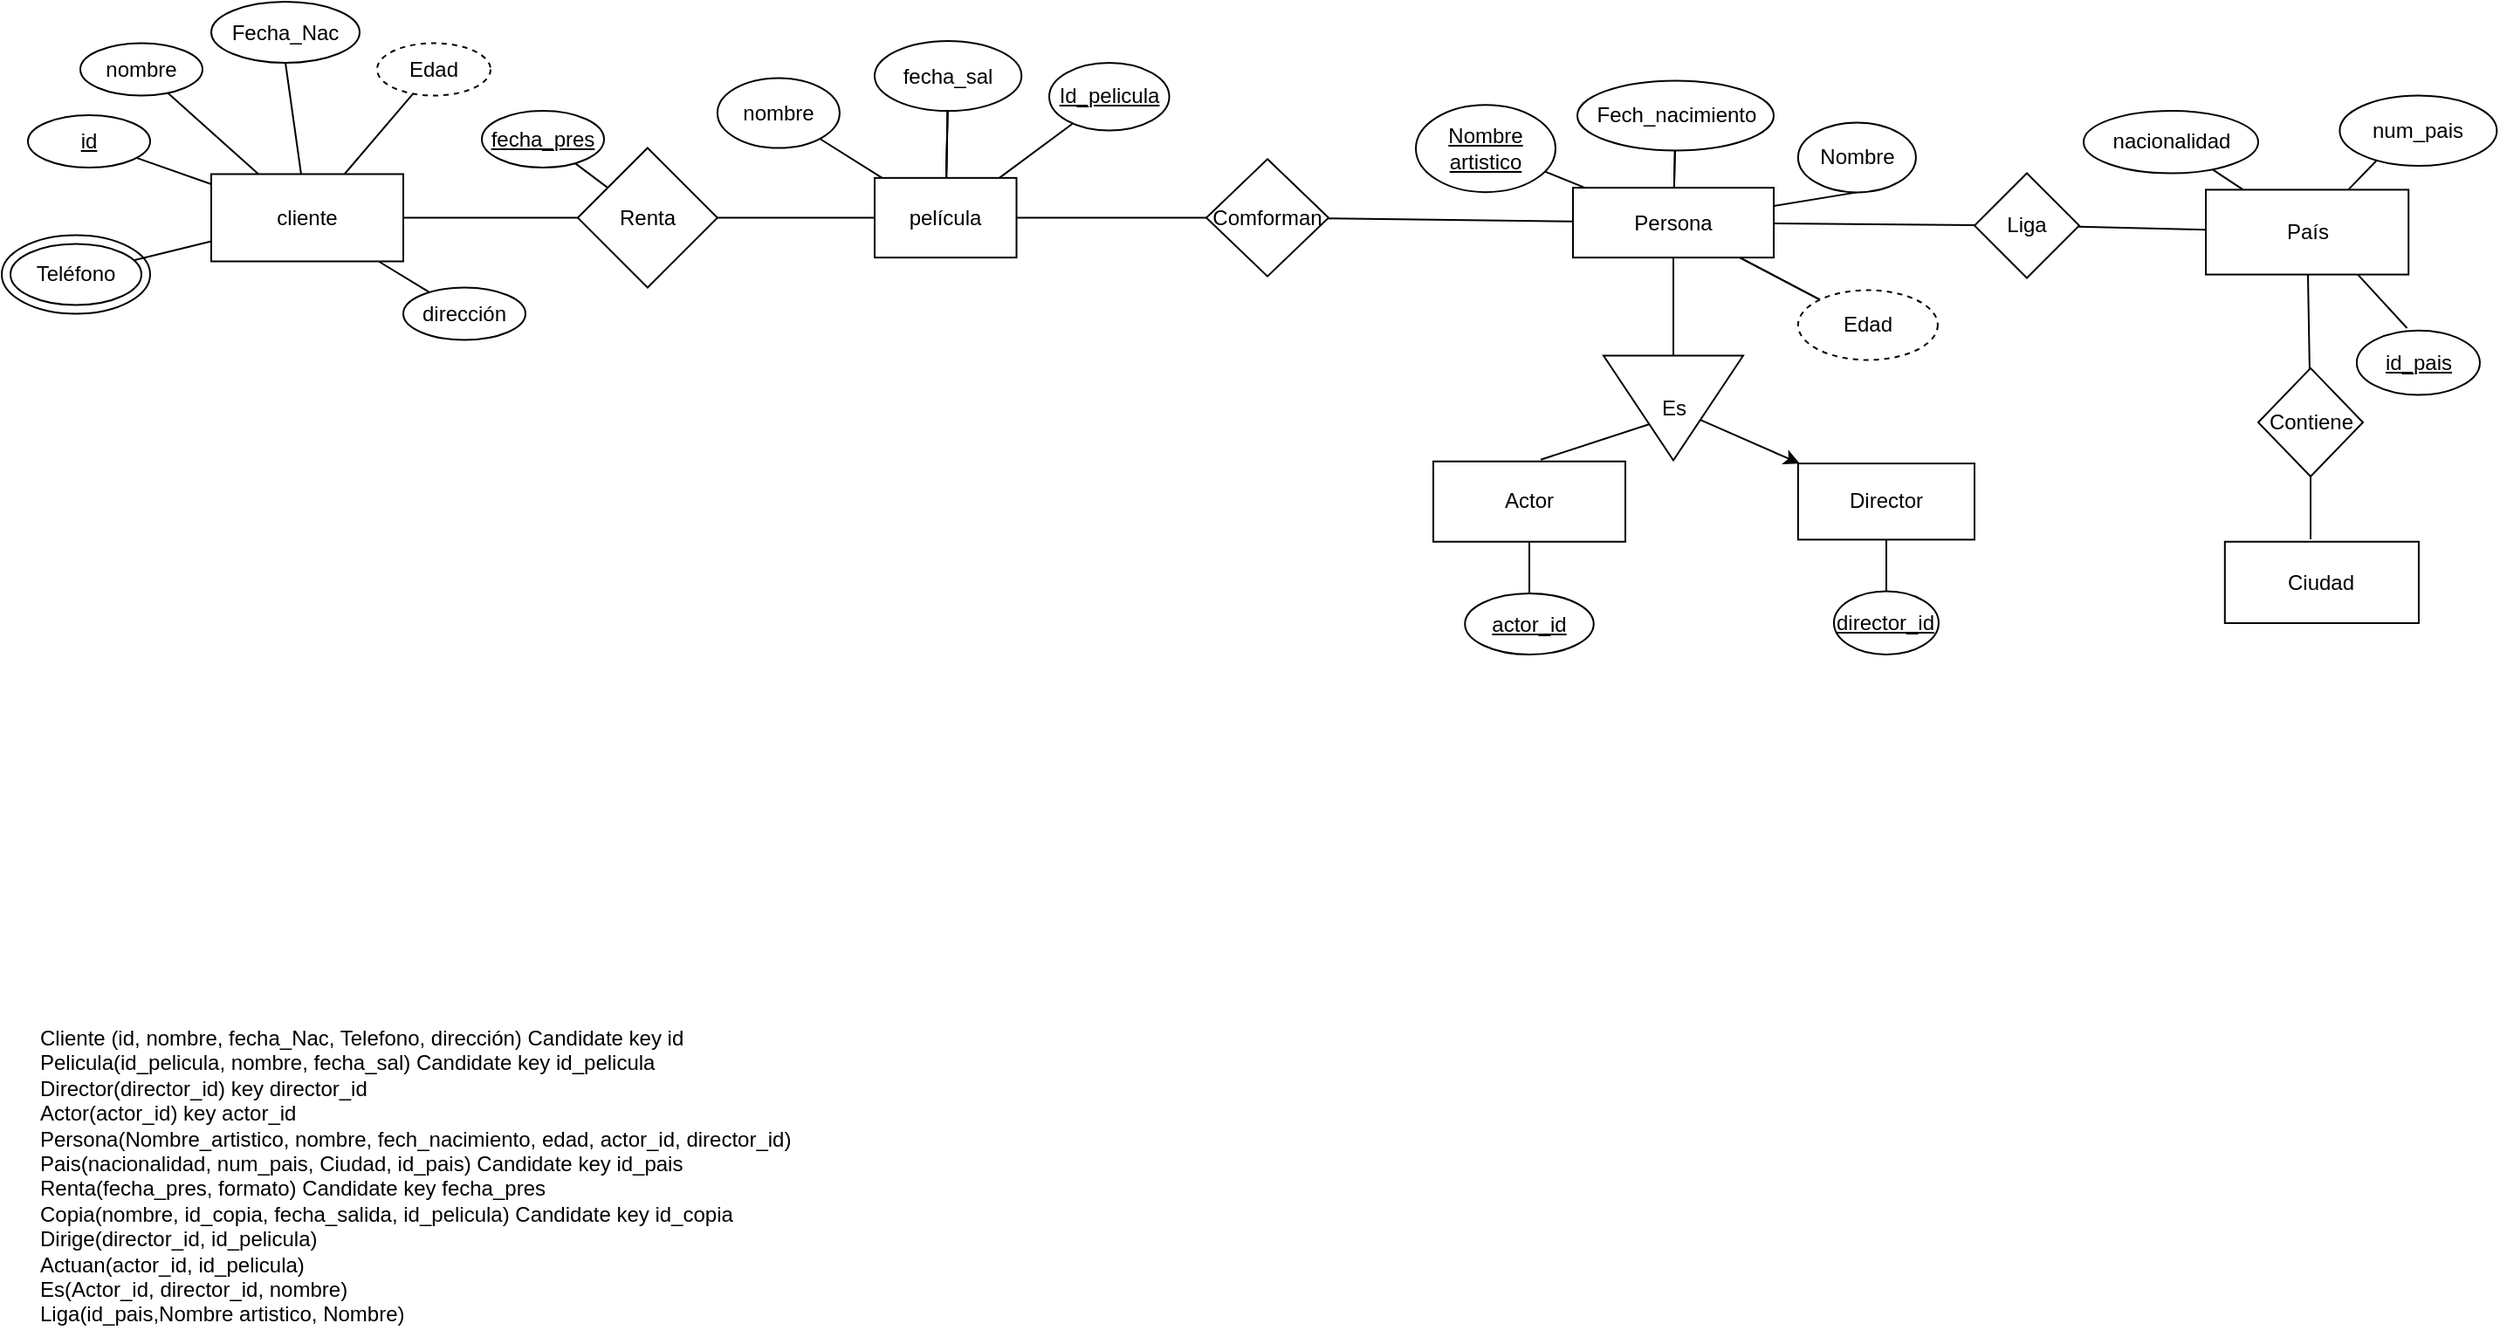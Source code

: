 <mxfile version="17.1.1" type="github">
  <diagram id="XbYHDId6QQW5LhkTKkXW" name="Page-1">
    <mxGraphModel dx="1248" dy="677" grid="1" gridSize="10" guides="1" tooltips="1" connect="1" arrows="1" fold="1" page="1" pageScale="1" pageWidth="1100" pageHeight="850" math="0" shadow="0">
      <root>
        <mxCell id="0" />
        <mxCell id="1" parent="0" />
        <mxCell id="e1TEVOApzdRCWQLMog-f-6" value="" style="ellipse;whiteSpace=wrap;html=1;rounded=0;" parent="1" vertex="1">
          <mxGeometry x="30" y="183.75" width="85" height="45" as="geometry" />
        </mxCell>
        <mxCell id="vQORHYDYE9qXVt88JkUZ-2" value="" style="rounded=0;orthogonalLoop=1;jettySize=auto;html=1;endArrow=none;endFill=0;" parent="1" source="qhwseymHXmRA8twH0Vjl-1" target="vQORHYDYE9qXVt88JkUZ-1" edge="1">
          <mxGeometry relative="1" as="geometry" />
        </mxCell>
        <mxCell id="e1TEVOApzdRCWQLMog-f-5" value="" style="edgeStyle=none;rounded=0;orthogonalLoop=1;jettySize=auto;html=1;endArrow=none;endFill=0;" parent="1" source="qhwseymHXmRA8twH0Vjl-1" target="e1TEVOApzdRCWQLMog-f-4" edge="1">
          <mxGeometry relative="1" as="geometry" />
        </mxCell>
        <mxCell id="e1TEVOApzdRCWQLMog-f-9" value="" style="edgeStyle=none;rounded=0;orthogonalLoop=1;jettySize=auto;html=1;endArrow=none;endFill=0;entryX=0.5;entryY=1;entryDx=0;entryDy=0;" parent="1" source="qhwseymHXmRA8twH0Vjl-1" target="e1TEVOApzdRCWQLMog-f-8" edge="1">
          <mxGeometry relative="1" as="geometry">
            <mxPoint x="194.407" y="80.292" as="targetPoint" />
          </mxGeometry>
        </mxCell>
        <mxCell id="e1TEVOApzdRCWQLMog-f-16" value="" style="edgeStyle=none;rounded=0;orthogonalLoop=1;jettySize=auto;html=1;endArrow=none;endFill=0;" parent="1" source="qhwseymHXmRA8twH0Vjl-1" target="e1TEVOApzdRCWQLMog-f-15" edge="1">
          <mxGeometry relative="1" as="geometry" />
        </mxCell>
        <mxCell id="e1TEVOApzdRCWQLMog-f-21" value="" style="edgeStyle=none;rounded=0;orthogonalLoop=1;jettySize=auto;html=1;endArrow=none;endFill=0;" parent="1" source="qhwseymHXmRA8twH0Vjl-1" target="e1TEVOApzdRCWQLMog-f-20" edge="1">
          <mxGeometry relative="1" as="geometry" />
        </mxCell>
        <mxCell id="qhwseymHXmRA8twH0Vjl-1" value="cliente" style="rounded=0;whiteSpace=wrap;html=1;" parent="1" vertex="1">
          <mxGeometry x="150" y="148.75" width="110" height="50" as="geometry" />
        </mxCell>
        <mxCell id="vQORHYDYE9qXVt88JkUZ-1" value="&lt;u&gt;id&lt;/u&gt;" style="ellipse;whiteSpace=wrap;html=1;rounded=0;" parent="1" vertex="1">
          <mxGeometry x="45" y="115" width="70" height="30" as="geometry" />
        </mxCell>
        <mxCell id="YXDesHnkqgXv9jODjz7c-2" value="" style="edgeStyle=none;rounded=0;orthogonalLoop=1;jettySize=auto;html=1;endArrow=none;endFill=0;" parent="1" source="YXDesHnkqgXv9jODjz7c-1" target="qhwseymHXmRA8twH0Vjl-1" edge="1">
          <mxGeometry relative="1" as="geometry" />
        </mxCell>
        <mxCell id="YXDesHnkqgXv9jODjz7c-1" value="nombre&lt;br&gt;" style="ellipse;whiteSpace=wrap;html=1;rounded=0;" parent="1" vertex="1">
          <mxGeometry x="75" y="73.75" width="70" height="30" as="geometry" />
        </mxCell>
        <mxCell id="e1TEVOApzdRCWQLMog-f-40" value="" style="edgeStyle=none;rounded=0;orthogonalLoop=1;jettySize=auto;html=1;endArrow=none;endFill=0;" parent="1" source="YXDesHnkqgXv9jODjz7c-3" target="qhwseymHXmRA8twH0Vjl-1" edge="1">
          <mxGeometry relative="1" as="geometry" />
        </mxCell>
        <mxCell id="YXDesHnkqgXv9jODjz7c-3" value="dirección" style="ellipse;whiteSpace=wrap;html=1;rounded=0;" parent="1" vertex="1">
          <mxGeometry x="260" y="213.75" width="70" height="30" as="geometry" />
        </mxCell>
        <mxCell id="e1TEVOApzdRCWQLMog-f-4" value="Teléfono" style="ellipse;whiteSpace=wrap;html=1;rounded=0;" parent="1" vertex="1">
          <mxGeometry x="35" y="188.75" width="75" height="35" as="geometry" />
        </mxCell>
        <mxCell id="e1TEVOApzdRCWQLMog-f-8" value="Fecha_Nac" style="ellipse;whiteSpace=wrap;html=1;rounded=0;" parent="1" vertex="1">
          <mxGeometry x="150" y="50" width="85" height="35" as="geometry" />
        </mxCell>
        <mxCell id="e1TEVOApzdRCWQLMog-f-15" value="Edad" style="ellipse;whiteSpace=wrap;html=1;rounded=0;dashed=1;" parent="1" vertex="1">
          <mxGeometry x="245" y="73.75" width="65" height="30" as="geometry" />
        </mxCell>
        <mxCell id="e1TEVOApzdRCWQLMog-f-24" value="" style="edgeStyle=none;rounded=0;orthogonalLoop=1;jettySize=auto;html=1;endArrow=none;endFill=0;" parent="1" source="e1TEVOApzdRCWQLMog-f-20" target="e1TEVOApzdRCWQLMog-f-23" edge="1">
          <mxGeometry relative="1" as="geometry" />
        </mxCell>
        <mxCell id="avucB0VCaXHulsLbvV53-36" value="" style="edgeStyle=none;rounded=0;orthogonalLoop=1;jettySize=auto;html=1;endArrow=none;endFill=0;" edge="1" parent="1" source="e1TEVOApzdRCWQLMog-f-20" target="e1TEVOApzdRCWQLMog-f-132">
          <mxGeometry relative="1" as="geometry" />
        </mxCell>
        <mxCell id="e1TEVOApzdRCWQLMog-f-20" value="Renta" style="rhombus;whiteSpace=wrap;html=1;rounded=0;" parent="1" vertex="1">
          <mxGeometry x="359.95" y="133.74" width="80" height="80" as="geometry" />
        </mxCell>
        <mxCell id="e1TEVOApzdRCWQLMog-f-23" value="&lt;u&gt;fecha_pres&lt;/u&gt;" style="ellipse;whiteSpace=wrap;html=1;rounded=0;" parent="1" vertex="1">
          <mxGeometry x="305" y="112.5" width="70" height="32.5" as="geometry" />
        </mxCell>
        <mxCell id="e1TEVOApzdRCWQLMog-f-62" value="" style="edgeStyle=none;rounded=0;orthogonalLoop=1;jettySize=auto;html=1;endArrow=none;endFill=0;exitX=0.559;exitY=-0.021;exitDx=0;exitDy=0;exitPerimeter=0;" parent="1" source="e1TEVOApzdRCWQLMog-f-33" edge="1">
          <mxGeometry relative="1" as="geometry">
            <mxPoint x="930" y="319.37" as="sourcePoint" />
            <mxPoint x="980" y="289.99" as="targetPoint" />
          </mxGeometry>
        </mxCell>
        <mxCell id="e1TEVOApzdRCWQLMog-f-33" value="Actor" style="whiteSpace=wrap;html=1;rounded=0;" parent="1" vertex="1">
          <mxGeometry x="850" y="313.36" width="110" height="46.01" as="geometry" />
        </mxCell>
        <mxCell id="avucB0VCaXHulsLbvV53-26" value="" style="edgeStyle=none;rounded=0;orthogonalLoop=1;jettySize=auto;html=1;endArrow=none;endFill=0;startArrow=classic;startFill=1;" edge="1" parent="1" source="e1TEVOApzdRCWQLMog-f-45" target="e1TEVOApzdRCWQLMog-f-61">
          <mxGeometry relative="1" as="geometry" />
        </mxCell>
        <mxCell id="e1TEVOApzdRCWQLMog-f-45" value="Director" style="whiteSpace=wrap;html=1;rounded=0;" parent="1" vertex="1">
          <mxGeometry x="1058.94" y="314.54" width="101.06" height="43.64" as="geometry" />
        </mxCell>
        <mxCell id="avucB0VCaXHulsLbvV53-25" value="" style="edgeStyle=none;rounded=0;orthogonalLoop=1;jettySize=auto;html=1;endArrow=none;endFill=0;startArrow=none;" edge="1" parent="1" source="e1TEVOApzdRCWQLMog-f-66" target="e1TEVOApzdRCWQLMog-f-98">
          <mxGeometry relative="1" as="geometry" />
        </mxCell>
        <mxCell id="e1TEVOApzdRCWQLMog-f-61" value="Es" style="triangle;whiteSpace=wrap;html=1;rounded=0;direction=south;horizontal=1;" parent="1" vertex="1">
          <mxGeometry x="947.5" y="252.74" width="80" height="60" as="geometry" />
        </mxCell>
        <mxCell id="e1TEVOApzdRCWQLMog-f-97" value="" style="edgeStyle=none;rounded=0;orthogonalLoop=1;jettySize=auto;html=1;endArrow=none;endFill=0;entryX=0.5;entryY=1;entryDx=0;entryDy=0;" parent="1" source="e1TEVOApzdRCWQLMog-f-66" target="e1TEVOApzdRCWQLMog-f-96" edge="1">
          <mxGeometry relative="1" as="geometry">
            <mxPoint x="1072.234" y="164.762" as="targetPoint" />
          </mxGeometry>
        </mxCell>
        <mxCell id="e1TEVOApzdRCWQLMog-f-99" value="" style="edgeStyle=none;rounded=0;orthogonalLoop=1;jettySize=auto;html=1;endArrow=none;endFill=0;" parent="1" source="e1TEVOApzdRCWQLMog-f-66" target="e1TEVOApzdRCWQLMog-f-98" edge="1">
          <mxGeometry relative="1" as="geometry" />
        </mxCell>
        <mxCell id="e1TEVOApzdRCWQLMog-f-101" value="" style="edgeStyle=none;rounded=0;orthogonalLoop=1;jettySize=auto;html=1;endArrow=none;endFill=0;" parent="1" source="e1TEVOApzdRCWQLMog-f-66" target="e1TEVOApzdRCWQLMog-f-100" edge="1">
          <mxGeometry relative="1" as="geometry" />
        </mxCell>
        <mxCell id="e1TEVOApzdRCWQLMog-f-157" value="" style="edgeStyle=none;rounded=0;orthogonalLoop=1;jettySize=auto;html=1;startArrow=none;startFill=0;endArrow=none;endFill=0;" parent="1" source="e1TEVOApzdRCWQLMog-f-66" target="e1TEVOApzdRCWQLMog-f-100" edge="1">
          <mxGeometry relative="1" as="geometry" />
        </mxCell>
        <mxCell id="avucB0VCaXHulsLbvV53-32" value="" style="edgeStyle=none;rounded=0;orthogonalLoop=1;jettySize=auto;html=1;endArrow=none;endFill=0;" edge="1" parent="1" source="e1TEVOApzdRCWQLMog-f-66" target="e1TEVOApzdRCWQLMog-f-71">
          <mxGeometry relative="1" as="geometry" />
        </mxCell>
        <mxCell id="e1TEVOApzdRCWQLMog-f-68" style="edgeStyle=none;rounded=0;orthogonalLoop=1;jettySize=auto;html=1;exitX=0.5;exitY=1;exitDx=0;exitDy=0;endArrow=none;endFill=0;" parent="1" edge="1">
          <mxGeometry relative="1" as="geometry">
            <mxPoint x="684.19" y="350" as="sourcePoint" />
            <mxPoint x="684.19" y="350" as="targetPoint" />
          </mxGeometry>
        </mxCell>
        <mxCell id="e1TEVOApzdRCWQLMog-f-71" value="Liga" style="rhombus;whiteSpace=wrap;html=1;rounded=0;" parent="1" vertex="1">
          <mxGeometry x="1160" y="148.24" width="60" height="60" as="geometry" />
        </mxCell>
        <mxCell id="e1TEVOApzdRCWQLMog-f-75" style="edgeStyle=none;rounded=0;orthogonalLoop=1;jettySize=auto;html=1;exitX=0.5;exitY=1;exitDx=0;exitDy=0;endArrow=none;endFill=0;" parent="1" edge="1">
          <mxGeometry relative="1" as="geometry">
            <mxPoint x="724.075" y="631.44" as="sourcePoint" />
            <mxPoint x="724.075" y="631.44" as="targetPoint" />
          </mxGeometry>
        </mxCell>
        <mxCell id="e1TEVOApzdRCWQLMog-f-76" style="edgeStyle=none;rounded=0;orthogonalLoop=1;jettySize=auto;html=1;exitX=0.5;exitY=1;exitDx=0;exitDy=0;endArrow=none;endFill=0;" parent="1" edge="1">
          <mxGeometry relative="1" as="geometry">
            <mxPoint x="724.075" y="631.44" as="sourcePoint" />
            <mxPoint x="724.075" y="631.44" as="targetPoint" />
          </mxGeometry>
        </mxCell>
        <mxCell id="e1TEVOApzdRCWQLMog-f-77" style="edgeStyle=none;rounded=0;orthogonalLoop=1;jettySize=auto;html=1;exitX=0.5;exitY=1;exitDx=0;exitDy=0;endArrow=none;endFill=0;" parent="1" edge="1">
          <mxGeometry relative="1" as="geometry">
            <mxPoint x="682.445" y="630.87" as="sourcePoint" />
            <mxPoint x="682.445" y="630.87" as="targetPoint" />
          </mxGeometry>
        </mxCell>
        <mxCell id="e1TEVOApzdRCWQLMog-f-120" value="" style="edgeStyle=none;rounded=0;orthogonalLoop=1;jettySize=auto;html=1;endArrow=none;endFill=0;" parent="1" source="e1TEVOApzdRCWQLMog-f-81" target="e1TEVOApzdRCWQLMog-f-82" edge="1">
          <mxGeometry relative="1" as="geometry" />
        </mxCell>
        <mxCell id="e1TEVOApzdRCWQLMog-f-124" value="" style="edgeStyle=none;rounded=0;orthogonalLoop=1;jettySize=auto;html=1;endArrow=none;endFill=0;" parent="1" source="e1TEVOApzdRCWQLMog-f-81" target="e1TEVOApzdRCWQLMog-f-71" edge="1">
          <mxGeometry relative="1" as="geometry" />
        </mxCell>
        <mxCell id="avucB0VCaXHulsLbvV53-6" value="" style="rounded=0;orthogonalLoop=1;jettySize=auto;html=1;endArrow=none;endFill=0;" edge="1" parent="1" source="e1TEVOApzdRCWQLMog-f-81" target="avucB0VCaXHulsLbvV53-5">
          <mxGeometry relative="1" as="geometry" />
        </mxCell>
        <mxCell id="e1TEVOApzdRCWQLMog-f-81" value="País" style="rounded=0;whiteSpace=wrap;html=1;" parent="1" vertex="1">
          <mxGeometry x="1292.5" y="157.7" width="116.1" height="48.59" as="geometry" />
        </mxCell>
        <mxCell id="e1TEVOApzdRCWQLMog-f-82" value="nacionalidad" style="ellipse;whiteSpace=wrap;html=1;rounded=0;" parent="1" vertex="1">
          <mxGeometry x="1222.5" y="112.47" width="100" height="35.77" as="geometry" />
        </mxCell>
        <mxCell id="avucB0VCaXHulsLbvV53-35" value="" style="edgeStyle=none;rounded=0;orthogonalLoop=1;jettySize=auto;html=1;endArrow=none;endFill=0;" edge="1" parent="1" target="e1TEVOApzdRCWQLMog-f-81">
          <mxGeometry relative="1" as="geometry">
            <mxPoint x="1390.283" y="141.031" as="sourcePoint" />
          </mxGeometry>
        </mxCell>
        <mxCell id="e1TEVOApzdRCWQLMog-f-83" value="num_pais" style="ellipse;whiteSpace=wrap;html=1;rounded=0;" parent="1" vertex="1">
          <mxGeometry x="1369.2" y="103.75" width="90" height="40.23" as="geometry" />
        </mxCell>
        <mxCell id="e1TEVOApzdRCWQLMog-f-125" style="edgeStyle=none;rounded=0;orthogonalLoop=1;jettySize=auto;html=1;exitX=0.5;exitY=0;exitDx=0;exitDy=0;entryX=0.75;entryY=1;entryDx=0;entryDy=0;endArrow=none;endFill=0;" parent="1" target="e1TEVOApzdRCWQLMog-f-81" edge="1">
          <mxGeometry relative="1" as="geometry">
            <mxPoint x="1407.765" y="236.99" as="sourcePoint" />
          </mxGeometry>
        </mxCell>
        <mxCell id="e1TEVOApzdRCWQLMog-f-89" value="&lt;u&gt;id_pais&lt;/u&gt;" style="ellipse;whiteSpace=wrap;html=1;rounded=0;" parent="1" vertex="1">
          <mxGeometry x="1378.94" y="238.36" width="70.53" height="36.91" as="geometry" />
        </mxCell>
        <mxCell id="e1TEVOApzdRCWQLMog-f-92" style="edgeStyle=none;rounded=0;orthogonalLoop=1;jettySize=auto;html=1;exitX=0.5;exitY=1;exitDx=0;exitDy=0;endArrow=none;endFill=0;" parent="1" edge="1">
          <mxGeometry relative="1" as="geometry">
            <mxPoint x="1137.94" y="318.37" as="sourcePoint" />
            <mxPoint x="1137.94" y="318.37" as="targetPoint" />
          </mxGeometry>
        </mxCell>
        <mxCell id="e1TEVOApzdRCWQLMog-f-96" value="Nombre" style="ellipse;whiteSpace=wrap;html=1;rounded=0;" parent="1" vertex="1">
          <mxGeometry x="1058.94" y="119.19" width="67.5" height="40" as="geometry" />
        </mxCell>
        <mxCell id="e1TEVOApzdRCWQLMog-f-98" value="Fech_nacimiento" style="ellipse;whiteSpace=wrap;html=1;rounded=0;" parent="1" vertex="1">
          <mxGeometry x="932.5" y="95.23" width="112.5" height="40" as="geometry" />
        </mxCell>
        <mxCell id="e1TEVOApzdRCWQLMog-f-100" value="Edad" style="ellipse;whiteSpace=wrap;html=1;rounded=0;dashed=1;" parent="1" vertex="1">
          <mxGeometry x="1058.94" y="215.23" width="80" height="40" as="geometry" />
        </mxCell>
        <mxCell id="e1TEVOApzdRCWQLMog-f-103" style="edgeStyle=none;rounded=0;orthogonalLoop=1;jettySize=auto;html=1;exitX=0;exitY=0.5;exitDx=0;exitDy=0;endArrow=none;endFill=0;" parent="1" source="e1TEVOApzdRCWQLMog-f-66" target="e1TEVOApzdRCWQLMog-f-66" edge="1">
          <mxGeometry relative="1" as="geometry" />
        </mxCell>
        <mxCell id="e1TEVOApzdRCWQLMog-f-104" style="edgeStyle=none;rounded=0;orthogonalLoop=1;jettySize=auto;html=1;exitX=0.75;exitY=0;exitDx=0;exitDy=0;endArrow=none;endFill=0;" parent="1" source="e1TEVOApzdRCWQLMog-f-66" target="e1TEVOApzdRCWQLMog-f-66" edge="1">
          <mxGeometry relative="1" as="geometry" />
        </mxCell>
        <mxCell id="e1TEVOApzdRCWQLMog-f-106" value="" style="edgeStyle=none;rounded=0;orthogonalLoop=1;jettySize=auto;html=1;endArrow=none;endFill=0;" parent="1" source="e1TEVOApzdRCWQLMog-f-105" target="e1TEVOApzdRCWQLMog-f-66" edge="1">
          <mxGeometry relative="1" as="geometry" />
        </mxCell>
        <mxCell id="e1TEVOApzdRCWQLMog-f-105" value="&lt;u&gt;Nombre artistico&lt;/u&gt;" style="ellipse;whiteSpace=wrap;html=1;rounded=0;align=center;" parent="1" vertex="1">
          <mxGeometry x="840" y="109.07" width="80" height="50" as="geometry" />
        </mxCell>
        <mxCell id="e1TEVOApzdRCWQLMog-f-139" value="" style="edgeStyle=none;rounded=0;orthogonalLoop=1;jettySize=auto;html=1;endArrow=none;endFill=0;" parent="1" source="e1TEVOApzdRCWQLMog-f-132" target="e1TEVOApzdRCWQLMog-f-138" edge="1">
          <mxGeometry relative="1" as="geometry" />
        </mxCell>
        <mxCell id="e1TEVOApzdRCWQLMog-f-140" value="" style="edgeStyle=none;rounded=0;orthogonalLoop=1;jettySize=auto;html=1;endArrow=none;endFill=0;" parent="1" source="e1TEVOApzdRCWQLMog-f-132" target="e1TEVOApzdRCWQLMog-f-138" edge="1">
          <mxGeometry relative="1" as="geometry" />
        </mxCell>
        <mxCell id="e1TEVOApzdRCWQLMog-f-143" value="" style="edgeStyle=none;rounded=0;orthogonalLoop=1;jettySize=auto;html=1;endArrow=none;endFill=0;" parent="1" source="e1TEVOApzdRCWQLMog-f-132" target="e1TEVOApzdRCWQLMog-f-142" edge="1">
          <mxGeometry relative="1" as="geometry" />
        </mxCell>
        <mxCell id="KeWiGIRZNDUcGX5Lr0Es-74" value="" style="edgeStyle=none;rounded=0;orthogonalLoop=1;jettySize=auto;html=1;endArrow=none;endFill=0;" parent="1" source="e1TEVOApzdRCWQLMog-f-132" target="KeWiGIRZNDUcGX5Lr0Es-73" edge="1">
          <mxGeometry relative="1" as="geometry" />
        </mxCell>
        <mxCell id="avucB0VCaXHulsLbvV53-20" value="" style="edgeStyle=none;rounded=0;orthogonalLoop=1;jettySize=auto;html=1;endArrow=none;endFill=0;" edge="1" parent="1" source="e1TEVOApzdRCWQLMog-f-132" target="avucB0VCaXHulsLbvV53-19">
          <mxGeometry relative="1" as="geometry" />
        </mxCell>
        <mxCell id="e1TEVOApzdRCWQLMog-f-132" value="película" style="whiteSpace=wrap;html=1;rounded=0;" parent="1" vertex="1">
          <mxGeometry x="530" y="150.93" width="81.25" height="45.63" as="geometry" />
        </mxCell>
        <mxCell id="e1TEVOApzdRCWQLMog-f-141" value="" style="edgeStyle=none;rounded=0;orthogonalLoop=1;jettySize=auto;html=1;endArrow=none;endFill=0;" parent="1" source="e1TEVOApzdRCWQLMog-f-138" target="e1TEVOApzdRCWQLMog-f-132" edge="1">
          <mxGeometry relative="1" as="geometry" />
        </mxCell>
        <mxCell id="e1TEVOApzdRCWQLMog-f-138" value="fecha_sal" style="ellipse;whiteSpace=wrap;html=1;rounded=0;" parent="1" vertex="1">
          <mxGeometry x="530" y="72.5" width="84.13" height="40" as="geometry" />
        </mxCell>
        <mxCell id="e1TEVOApzdRCWQLMog-f-142" value="nombre" style="ellipse;whiteSpace=wrap;html=1;rounded=0;" parent="1" vertex="1">
          <mxGeometry x="439.95" y="93.76" width="70" height="39.99" as="geometry" />
        </mxCell>
        <mxCell id="avucB0VCaXHulsLbvV53-39" value="" style="edgeStyle=none;rounded=0;orthogonalLoop=1;jettySize=auto;html=1;endArrow=none;endFill=0;" edge="1" parent="1" source="KeWiGIRZNDUcGX5Lr0Es-64" target="e1TEVOApzdRCWQLMog-f-33">
          <mxGeometry relative="1" as="geometry" />
        </mxCell>
        <mxCell id="KeWiGIRZNDUcGX5Lr0Es-64" value="&lt;u&gt;actor_id&lt;/u&gt;" style="ellipse;whiteSpace=wrap;html=1;rounded=0;" parent="1" vertex="1">
          <mxGeometry x="868.12" y="389" width="73.75" height="35" as="geometry" />
        </mxCell>
        <mxCell id="avucB0VCaXHulsLbvV53-27" value="" style="edgeStyle=none;rounded=0;orthogonalLoop=1;jettySize=auto;html=1;endArrow=none;endFill=0;" edge="1" parent="1" source="KeWiGIRZNDUcGX5Lr0Es-66" target="e1TEVOApzdRCWQLMog-f-45">
          <mxGeometry relative="1" as="geometry" />
        </mxCell>
        <mxCell id="KeWiGIRZNDUcGX5Lr0Es-66" value="&lt;u&gt;director_id&lt;/u&gt;" style="ellipse;whiteSpace=wrap;html=1;rounded=0;" parent="1" vertex="1">
          <mxGeometry x="1079.47" y="387.75" width="60" height="36.25" as="geometry" />
        </mxCell>
        <mxCell id="KeWiGIRZNDUcGX5Lr0Es-73" value="&lt;u&gt;Id_pelicula&lt;/u&gt;" style="ellipse;whiteSpace=wrap;html=1;rounded=0;" parent="1" vertex="1">
          <mxGeometry x="630" y="85.0" width="68.75" height="38.75" as="geometry" />
        </mxCell>
        <mxCell id="KeWiGIRZNDUcGX5Lr0Es-76" style="edgeStyle=none;rounded=0;orthogonalLoop=1;jettySize=auto;html=1;exitX=0.5;exitY=0;exitDx=0;exitDy=0;endArrow=none;endFill=0;" parent="1" source="YXDesHnkqgXv9jODjz7c-3" target="YXDesHnkqgXv9jODjz7c-3" edge="1">
          <mxGeometry relative="1" as="geometry" />
        </mxCell>
        <mxCell id="KeWiGIRZNDUcGX5Lr0Es-199" value="Cliente (id, nombre, fecha_Nac, Telefono, dirección) Candidate key id&#xa;Pelicula(id_pelicula, nombre, fecha_sal) Candidate key id_pelicula&#xa;Director(director_id) key director_id&#xa;Actor(actor_id) key actor_id&#xa;Persona(Nombre_artistico, nombre, fech_nacimiento, edad, actor_id, director_id) &#xa;Pais(nacionalidad, num_pais, Ciudad, id_pais) Candidate key id_pais&#xa;Renta(fecha_pres, formato) Candidate key fecha_pres&#xa;Copia(nombre, id_copia, fecha_salida, id_pelicula) Candidate key id_copia&#xa;Dirige(director_id, id_pelicula)&#xa;Actuan(actor_id, id_pelicula)&#xa;Es(Actor_id, director_id, nombre)&#xa;Liga(id_pais,Nombre artistico, Nombre)" style="text;whiteSpace=wrap;html=1;" parent="1" vertex="1">
          <mxGeometry x="49.95" y="630" width="460" height="180" as="geometry" />
        </mxCell>
        <mxCell id="avucB0VCaXHulsLbvV53-10" value="" style="edgeStyle=none;rounded=0;orthogonalLoop=1;jettySize=auto;html=1;endArrow=none;endFill=0;" edge="1" parent="1" source="avucB0VCaXHulsLbvV53-5">
          <mxGeometry relative="1" as="geometry">
            <mxPoint x="1352.5" y="358.0" as="targetPoint" />
          </mxGeometry>
        </mxCell>
        <mxCell id="avucB0VCaXHulsLbvV53-5" value="Contiene" style="rhombus;whiteSpace=wrap;html=1;rounded=0;" vertex="1" parent="1">
          <mxGeometry x="1322.5" y="259.95" width="60" height="62.04" as="geometry" />
        </mxCell>
        <mxCell id="avucB0VCaXHulsLbvV53-9" value="Ciudad" style="whiteSpace=wrap;html=1;rounded=0;" vertex="1" parent="1">
          <mxGeometry x="1303.41" y="359.37" width="111.06" height="46.64" as="geometry" />
        </mxCell>
        <mxCell id="avucB0VCaXHulsLbvV53-21" value="" style="edgeStyle=none;rounded=0;orthogonalLoop=1;jettySize=auto;html=1;endArrow=none;endFill=0;" edge="1" parent="1" source="avucB0VCaXHulsLbvV53-19" target="e1TEVOApzdRCWQLMog-f-66">
          <mxGeometry relative="1" as="geometry">
            <mxPoint x="858.343" y="181.127" as="sourcePoint" />
          </mxGeometry>
        </mxCell>
        <mxCell id="avucB0VCaXHulsLbvV53-19" value="Comforman" style="rhombus;whiteSpace=wrap;html=1;rounded=0;" vertex="1" parent="1">
          <mxGeometry x="720" y="140.15" width="70.01" height="67.19" as="geometry" />
        </mxCell>
        <mxCell id="e1TEVOApzdRCWQLMog-f-66" value="Persona" style="whiteSpace=wrap;html=1;rounded=0;" parent="1" vertex="1">
          <mxGeometry x="930" y="156.56" width="115" height="40" as="geometry" />
        </mxCell>
        <mxCell id="avucB0VCaXHulsLbvV53-33" value="" style="edgeStyle=none;rounded=0;orthogonalLoop=1;jettySize=auto;html=1;endArrow=none;endFill=0;" edge="1" parent="1" source="e1TEVOApzdRCWQLMog-f-61" target="e1TEVOApzdRCWQLMog-f-66">
          <mxGeometry relative="1" as="geometry">
            <mxPoint x="991.199" y="253.36" as="sourcePoint" />
            <mxPoint x="990.331" y="149.61" as="targetPoint" />
          </mxGeometry>
        </mxCell>
        <mxCell id="avucB0VCaXHulsLbvV53-38" style="edgeStyle=none;rounded=0;orthogonalLoop=1;jettySize=auto;html=1;exitX=0.5;exitY=1;exitDx=0;exitDy=0;endArrow=none;endFill=0;" edge="1" parent="1" source="KeWiGIRZNDUcGX5Lr0Es-64" target="KeWiGIRZNDUcGX5Lr0Es-64">
          <mxGeometry relative="1" as="geometry" />
        </mxCell>
      </root>
    </mxGraphModel>
  </diagram>
</mxfile>
